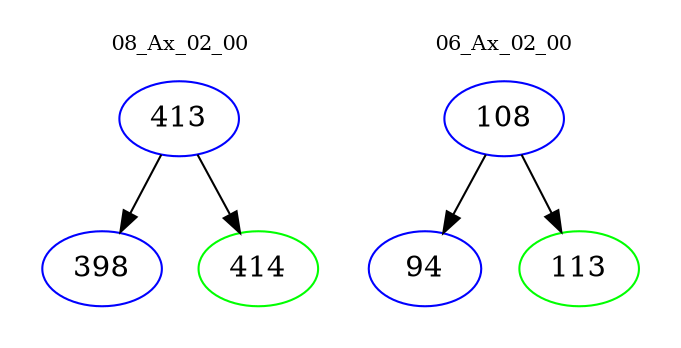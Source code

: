 digraph{
subgraph cluster_0 {
color = white
label = "08_Ax_02_00";
fontsize=10;
T0_413 [label="413", color="blue"]
T0_413 -> T0_398 [color="black"]
T0_398 [label="398", color="blue"]
T0_413 -> T0_414 [color="black"]
T0_414 [label="414", color="green"]
}
subgraph cluster_1 {
color = white
label = "06_Ax_02_00";
fontsize=10;
T1_108 [label="108", color="blue"]
T1_108 -> T1_94 [color="black"]
T1_94 [label="94", color="blue"]
T1_108 -> T1_113 [color="black"]
T1_113 [label="113", color="green"]
}
}
